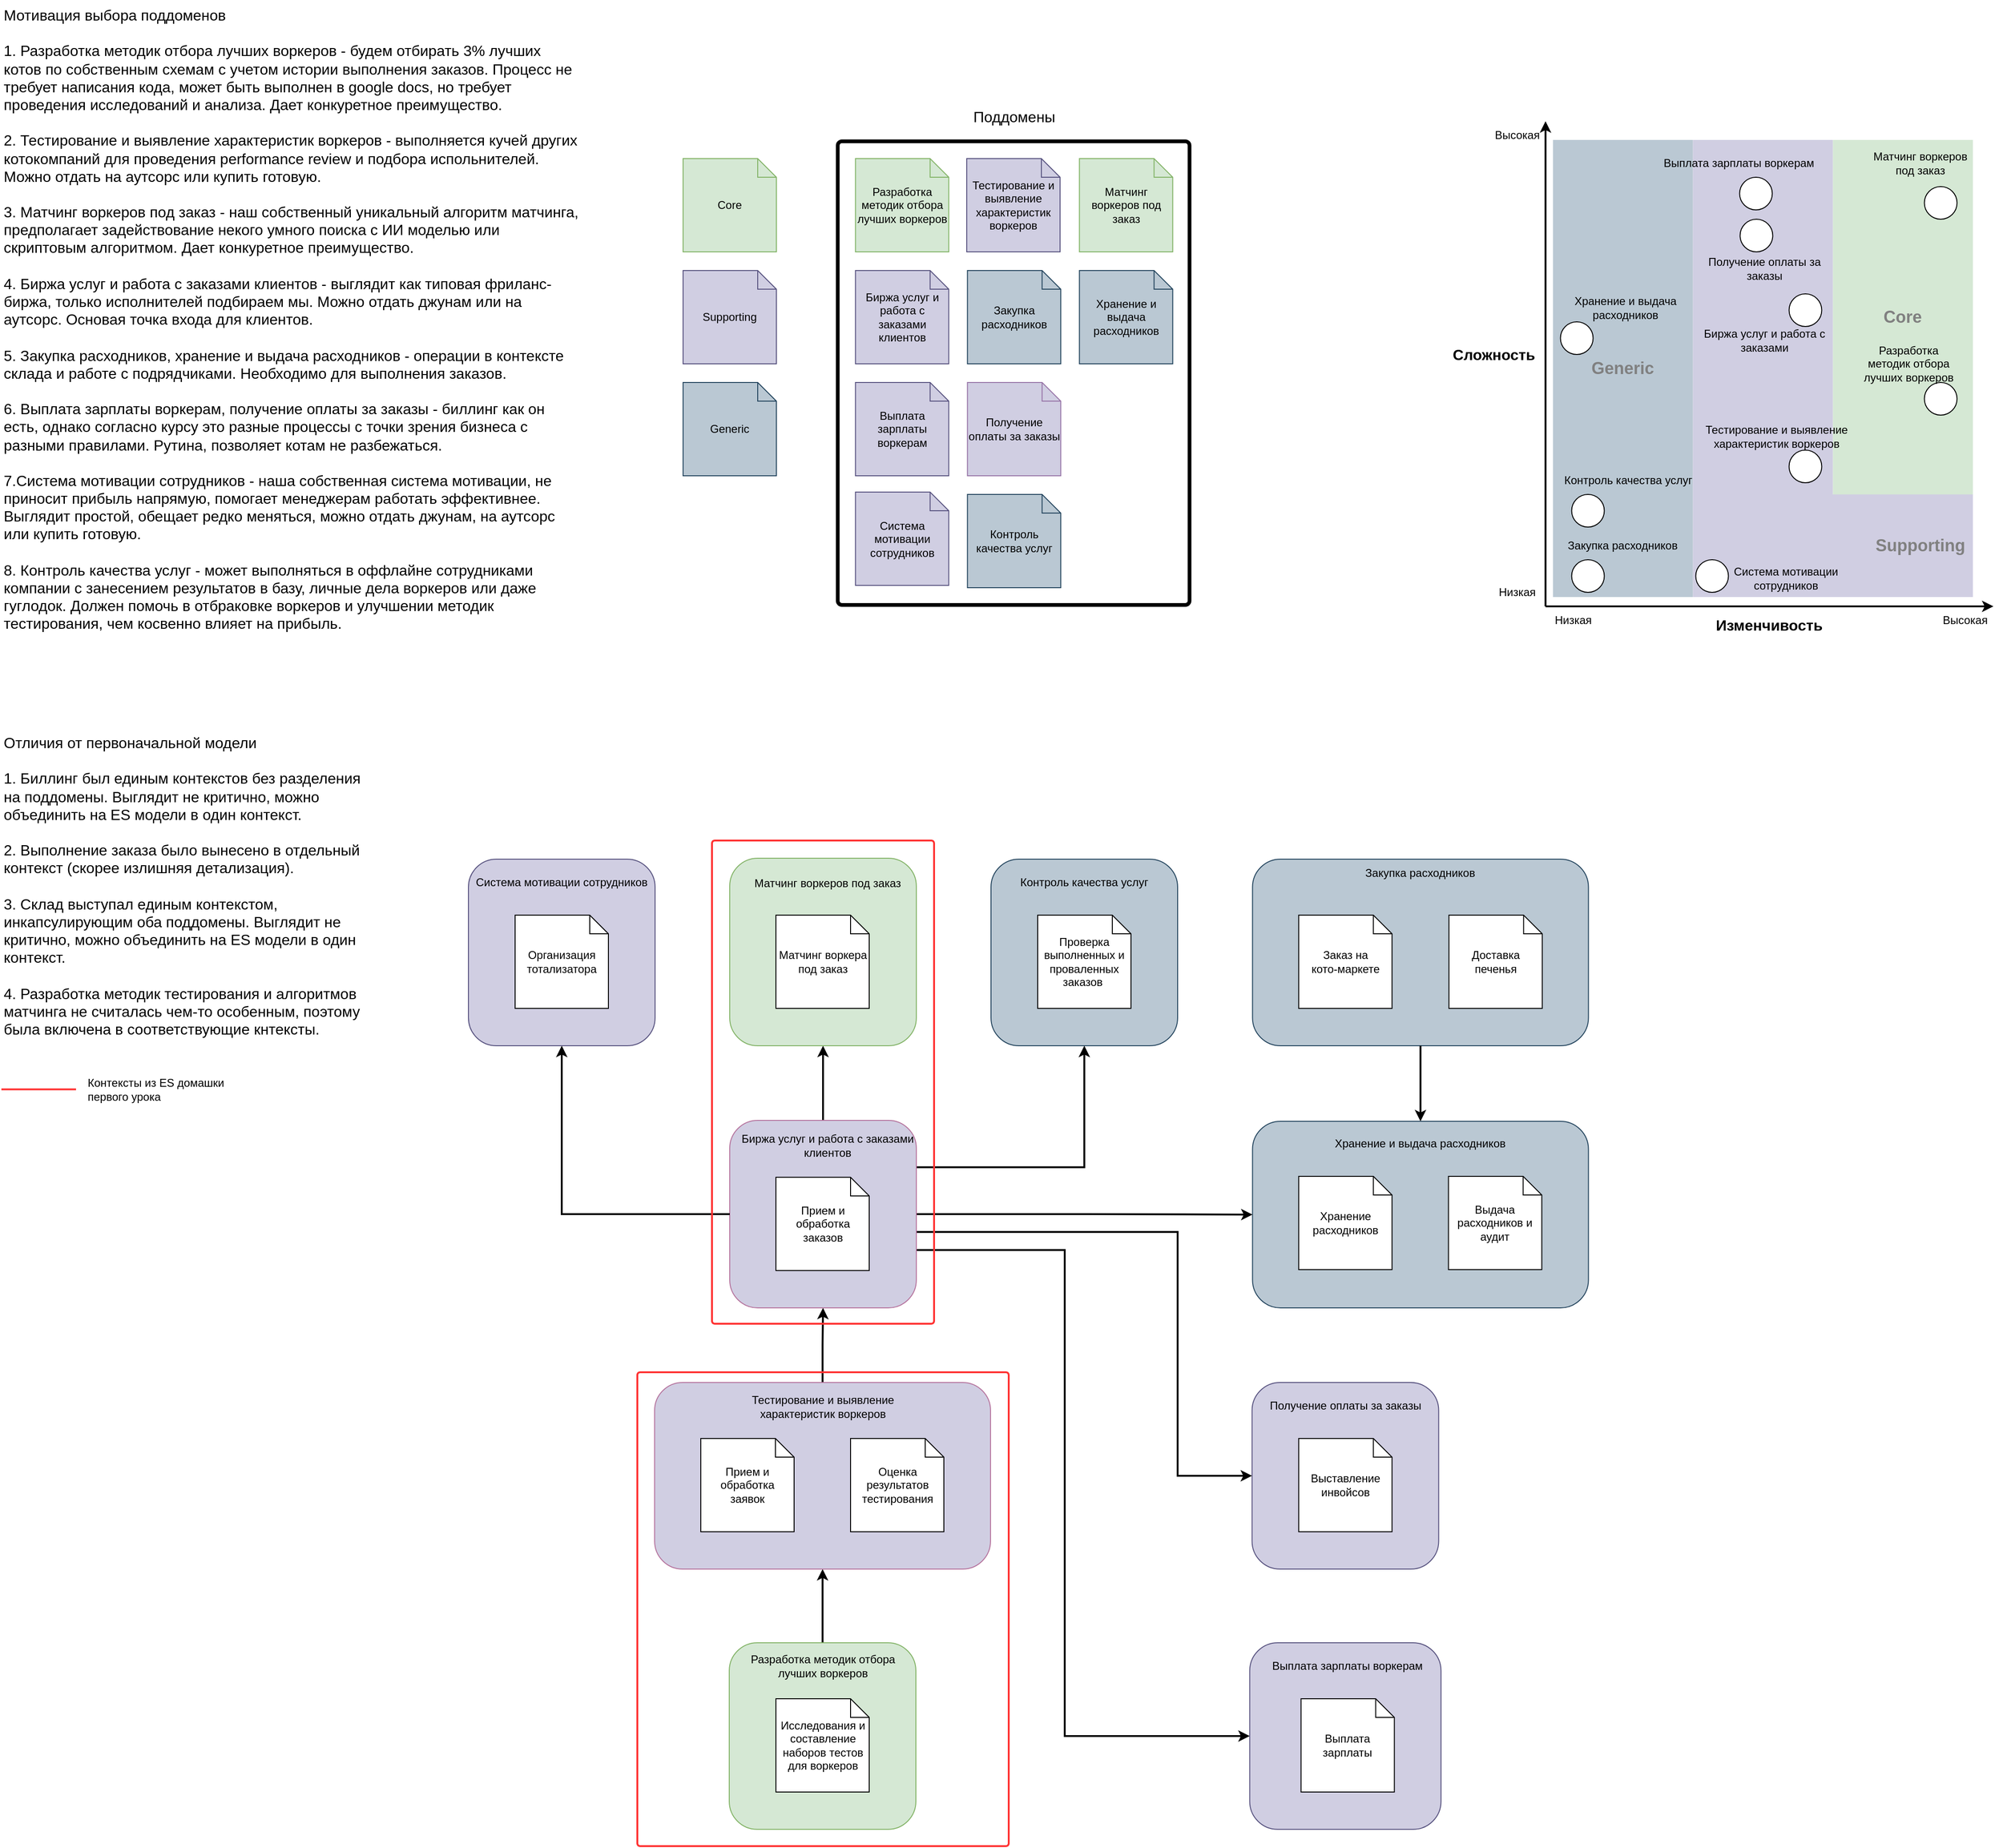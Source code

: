 <mxfile version="21.2.8" type="device">
  <diagram name="Страница 1" id="koVgPimv0VE1TFkT0X7F">
    <mxGraphModel dx="142" dy="805" grid="1" gridSize="10" guides="1" tooltips="1" connect="1" arrows="1" fold="1" page="1" pageScale="1" pageWidth="827" pageHeight="1169" math="0" shadow="0">
      <root>
        <mxCell id="0" />
        <mxCell id="1" parent="0" />
        <mxCell id="43l0I3eRNdwmV9ZVuamb-2" value="Разработка методик отбора лучших воркеров" style="shape=note;size=20;whiteSpace=wrap;html=1;fillColor=#d5e8d4;strokeColor=#82b366;" parent="1" vertex="1">
          <mxGeometry x="1774.75" y="210" width="100" height="100" as="geometry" />
        </mxCell>
        <mxCell id="43l0I3eRNdwmV9ZVuamb-3" value="Матчинг воркеров под заказ" style="shape=note;size=20;whiteSpace=wrap;html=1;fillColor=#d5e8d4;strokeColor=#82b366;" parent="1" vertex="1">
          <mxGeometry x="2014.75" y="210" width="100" height="100" as="geometry" />
        </mxCell>
        <mxCell id="43l0I3eRNdwmV9ZVuamb-4" value="Закупка расходников" style="shape=note;size=20;whiteSpace=wrap;html=1;fillColor=#bac8d3;strokeColor=#23445d;" parent="1" vertex="1">
          <mxGeometry x="1894.75" y="330" width="100" height="100" as="geometry" />
        </mxCell>
        <mxCell id="43l0I3eRNdwmV9ZVuamb-5" value="Хранение и выдача расходников" style="shape=note;size=20;whiteSpace=wrap;html=1;fillColor=#bac8d3;strokeColor=#23445d;" parent="1" vertex="1">
          <mxGeometry x="2014.75" y="330" width="100" height="100" as="geometry" />
        </mxCell>
        <mxCell id="43l0I3eRNdwmV9ZVuamb-7" value="Биржа услуг и работа с заказами клиентов" style="shape=note;size=20;whiteSpace=wrap;html=1;fillColor=#d0cee2;strokeColor=#56517e;" parent="1" vertex="1">
          <mxGeometry x="1774.75" y="330" width="100" height="100" as="geometry" />
        </mxCell>
        <mxCell id="43l0I3eRNdwmV9ZVuamb-8" value="Выплата зарплаты воркерам" style="shape=note;size=20;whiteSpace=wrap;html=1;fillColor=#d0cee2;strokeColor=#56517e;" parent="1" vertex="1">
          <mxGeometry x="1774.75" y="450" width="100" height="100" as="geometry" />
        </mxCell>
        <mxCell id="43l0I3eRNdwmV9ZVuamb-9" value="Получение оплаты за заказы" style="shape=note;size=20;whiteSpace=wrap;html=1;fillColor=#D0CEE2;strokeColor=#9673a6;" parent="1" vertex="1">
          <mxGeometry x="1894.75" y="450" width="100" height="100" as="geometry" />
        </mxCell>
        <mxCell id="43l0I3eRNdwmV9ZVuamb-10" value="Поддомены" style="text;html=1;strokeColor=none;fillColor=none;align=center;verticalAlign=middle;whiteSpace=wrap;rounded=0;fontSize=16;" parent="1" vertex="1">
          <mxGeometry x="1894.5" y="150" width="99.5" height="30" as="geometry" />
        </mxCell>
        <mxCell id="43l0I3eRNdwmV9ZVuamb-11" value="" style="endArrow=classic;html=1;rounded=0;strokeWidth=2;" parent="1" edge="1">
          <mxGeometry width="50" height="50" relative="1" as="geometry">
            <mxPoint x="2514.25" y="690" as="sourcePoint" />
            <mxPoint x="2514.25" y="170" as="targetPoint" />
          </mxGeometry>
        </mxCell>
        <mxCell id="43l0I3eRNdwmV9ZVuamb-12" value="" style="endArrow=classic;html=1;rounded=0;strokeWidth=2;" parent="1" edge="1">
          <mxGeometry width="50" height="50" relative="1" as="geometry">
            <mxPoint x="2514.25" y="690" as="sourcePoint" />
            <mxPoint x="2994.25" y="690" as="targetPoint" />
          </mxGeometry>
        </mxCell>
        <mxCell id="43l0I3eRNdwmV9ZVuamb-13" value="Высокая" style="text;html=1;strokeColor=none;fillColor=none;align=center;verticalAlign=middle;whiteSpace=wrap;rounded=0;" parent="1" vertex="1">
          <mxGeometry x="2454.25" y="170" width="60" height="30" as="geometry" />
        </mxCell>
        <mxCell id="43l0I3eRNdwmV9ZVuamb-14" value="Высокая" style="text;html=1;strokeColor=none;fillColor=none;align=center;verticalAlign=middle;whiteSpace=wrap;rounded=0;" parent="1" vertex="1">
          <mxGeometry x="2934.25" y="690" width="60" height="30" as="geometry" />
        </mxCell>
        <mxCell id="43l0I3eRNdwmV9ZVuamb-15" value="Низкая" style="text;html=1;strokeColor=none;fillColor=none;align=center;verticalAlign=middle;whiteSpace=wrap;rounded=0;" parent="1" vertex="1">
          <mxGeometry x="2514.25" y="690" width="60" height="30" as="geometry" />
        </mxCell>
        <mxCell id="43l0I3eRNdwmV9ZVuamb-16" value="Низкая" style="text;html=1;strokeColor=none;fillColor=none;align=center;verticalAlign=middle;whiteSpace=wrap;rounded=0;" parent="1" vertex="1">
          <mxGeometry x="2454.25" y="660" width="60" height="30" as="geometry" />
        </mxCell>
        <mxCell id="43l0I3eRNdwmV9ZVuamb-17" value="Сложность" style="text;html=1;strokeColor=none;fillColor=none;align=center;verticalAlign=middle;whiteSpace=wrap;rounded=0;fontSize=16;fontStyle=1" parent="1" vertex="1">
          <mxGeometry x="2404.25" y="400" width="110" height="40" as="geometry" />
        </mxCell>
        <mxCell id="43l0I3eRNdwmV9ZVuamb-18" value="Изменчивость" style="text;html=1;strokeColor=none;fillColor=none;align=center;verticalAlign=middle;whiteSpace=wrap;rounded=0;fontSize=16;fontStyle=1" parent="1" vertex="1">
          <mxGeometry x="2694.25" y="690" width="120" height="40" as="geometry" />
        </mxCell>
        <mxCell id="43l0I3eRNdwmV9ZVuamb-19" value="Generic" style="rounded=0;whiteSpace=wrap;html=1;fillColor=#bac8d3;strokeColor=none;fontSize=18;fontColor=#808080;fontStyle=1" parent="1" vertex="1">
          <mxGeometry x="2522.25" y="190" width="150" height="490" as="geometry" />
        </mxCell>
        <mxCell id="43l0I3eRNdwmV9ZVuamb-20" value="" style="shape=corner;whiteSpace=wrap;html=1;direction=north;dx=110;dy=150;fillColor=#d0cee2;strokeColor=none;align=center;" parent="1" vertex="1">
          <mxGeometry x="2672.25" y="190" width="300" height="490" as="geometry" />
        </mxCell>
        <mxCell id="43l0I3eRNdwmV9ZVuamb-21" value="Supporting" style="text;html=1;strokeColor=none;fillColor=none;align=center;verticalAlign=middle;whiteSpace=wrap;rounded=0;fontStyle=1;fontColor=#808080;fontSize=18;" parent="1" vertex="1">
          <mxGeometry x="2886.25" y="610" width="60" height="30" as="geometry" />
        </mxCell>
        <mxCell id="43l0I3eRNdwmV9ZVuamb-22" value="Core" style="rounded=0;whiteSpace=wrap;html=1;fillColor=#d5e8d4;strokeColor=none;fontSize=18;fontColor=#808080;fontStyle=1" parent="1" vertex="1">
          <mxGeometry x="2822.25" y="190" width="150" height="380" as="geometry" />
        </mxCell>
        <mxCell id="43l0I3eRNdwmV9ZVuamb-23" value="" style="verticalLabelPosition=bottom;verticalAlign=top;html=1;shape=mxgraph.basic.rounded_frame;dx=3;whiteSpace=wrap;strokeColor=#000000;fillColor=#000000;" parent="1" vertex="1">
          <mxGeometry x="1754.25" y="190" width="380" height="500" as="geometry" />
        </mxCell>
        <mxCell id="43l0I3eRNdwmV9ZVuamb-24" value="Тестирование и выявление характеристик воркеров" style="shape=note;size=20;whiteSpace=wrap;html=1;fillColor=#d0cee2;strokeColor=#56517e;" parent="1" vertex="1">
          <mxGeometry x="1894" y="210" width="100" height="100" as="geometry" />
        </mxCell>
        <mxCell id="43l0I3eRNdwmV9ZVuamb-25" value="Core" style="shape=note;size=20;whiteSpace=wrap;html=1;fillColor=#d5e8d4;strokeColor=#82b366;" parent="1" vertex="1">
          <mxGeometry x="1590" y="210" width="100" height="100" as="geometry" />
        </mxCell>
        <mxCell id="43l0I3eRNdwmV9ZVuamb-26" value="Supporting" style="shape=note;size=20;whiteSpace=wrap;html=1;fillColor=#d0cee2;strokeColor=#56517e;" parent="1" vertex="1">
          <mxGeometry x="1590" y="330" width="100" height="100" as="geometry" />
        </mxCell>
        <mxCell id="43l0I3eRNdwmV9ZVuamb-27" value="Generic" style="shape=note;size=20;whiteSpace=wrap;html=1;fillColor=#bac8d3;strokeColor=#23445d;" parent="1" vertex="1">
          <mxGeometry x="1590" y="450" width="100" height="100" as="geometry" />
        </mxCell>
        <mxCell id="43l0I3eRNdwmV9ZVuamb-28" value="" style="ellipse;whiteSpace=wrap;html=1;aspect=fixed;" parent="1" vertex="1">
          <mxGeometry x="2920.25" y="240" width="35" height="35" as="geometry" />
        </mxCell>
        <mxCell id="43l0I3eRNdwmV9ZVuamb-29" value="Матчинг воркеров под заказ" style="text;html=1;strokeColor=none;fillColor=none;align=center;verticalAlign=middle;whiteSpace=wrap;rounded=0;" parent="1" vertex="1">
          <mxGeometry x="2860.25" y="200" width="112" height="30" as="geometry" />
        </mxCell>
        <mxCell id="43l0I3eRNdwmV9ZVuamb-30" value="" style="ellipse;whiteSpace=wrap;html=1;aspect=fixed;" parent="1" vertex="1">
          <mxGeometry x="2920.25" y="450" width="35" height="35" as="geometry" />
        </mxCell>
        <mxCell id="43l0I3eRNdwmV9ZVuamb-31" value="Разработка методик отбора лучших воркеров" style="text;html=1;strokeColor=none;fillColor=none;align=center;verticalAlign=middle;whiteSpace=wrap;rounded=0;" parent="1" vertex="1">
          <mxGeometry x="2852.25" y="415" width="103" height="30" as="geometry" />
        </mxCell>
        <mxCell id="43l0I3eRNdwmV9ZVuamb-32" value="" style="ellipse;whiteSpace=wrap;html=1;aspect=fixed;" parent="1" vertex="1">
          <mxGeometry x="2542.25" y="640" width="35" height="35" as="geometry" />
        </mxCell>
        <mxCell id="43l0I3eRNdwmV9ZVuamb-33" value="" style="ellipse;whiteSpace=wrap;html=1;aspect=fixed;" parent="1" vertex="1">
          <mxGeometry x="2530.25" y="385" width="35" height="35" as="geometry" />
        </mxCell>
        <mxCell id="43l0I3eRNdwmV9ZVuamb-34" value="Закупка расходников" style="text;html=1;strokeColor=none;fillColor=none;align=center;verticalAlign=middle;whiteSpace=wrap;rounded=0;" parent="1" vertex="1">
          <mxGeometry x="2532.25" y="610" width="130" height="30" as="geometry" />
        </mxCell>
        <mxCell id="43l0I3eRNdwmV9ZVuamb-35" value="Хранение и выдача расходников" style="text;html=1;strokeColor=none;fillColor=none;align=center;verticalAlign=middle;whiteSpace=wrap;rounded=0;" parent="1" vertex="1">
          <mxGeometry x="2530.25" y="355" width="140" height="30" as="geometry" />
        </mxCell>
        <mxCell id="43l0I3eRNdwmV9ZVuamb-38" value="" style="ellipse;whiteSpace=wrap;html=1;aspect=fixed;" parent="1" vertex="1">
          <mxGeometry x="2775.25" y="522.5" width="35" height="35" as="geometry" />
        </mxCell>
        <mxCell id="43l0I3eRNdwmV9ZVuamb-39" value="Тестирование и выявление характеристик воркеров" style="text;html=1;strokeColor=none;fillColor=none;align=center;verticalAlign=middle;whiteSpace=wrap;rounded=0;" parent="1" vertex="1">
          <mxGeometry x="2681.25" y="492.5" width="162" height="30" as="geometry" />
        </mxCell>
        <mxCell id="43l0I3eRNdwmV9ZVuamb-40" value="" style="ellipse;whiteSpace=wrap;html=1;aspect=fixed;" parent="1" vertex="1">
          <mxGeometry x="2775.25" y="355" width="35" height="35" as="geometry" />
        </mxCell>
        <mxCell id="43l0I3eRNdwmV9ZVuamb-41" value="Биржа услуг и работа с заказами" style="text;html=1;strokeColor=none;fillColor=none;align=center;verticalAlign=middle;whiteSpace=wrap;rounded=0;" parent="1" vertex="1">
          <mxGeometry x="2667.5" y="390" width="162" height="30" as="geometry" />
        </mxCell>
        <mxCell id="43l0I3eRNdwmV9ZVuamb-42" value="" style="ellipse;whiteSpace=wrap;html=1;aspect=fixed;" parent="1" vertex="1">
          <mxGeometry x="2722.25" y="230" width="35" height="35" as="geometry" />
        </mxCell>
        <mxCell id="43l0I3eRNdwmV9ZVuamb-43" value="Выплата зарплаты воркерам" style="text;html=1;strokeColor=none;fillColor=none;align=center;verticalAlign=middle;whiteSpace=wrap;rounded=0;" parent="1" vertex="1">
          <mxGeometry x="2633.25" y="200" width="177" height="30" as="geometry" />
        </mxCell>
        <mxCell id="43l0I3eRNdwmV9ZVuamb-44" value="" style="ellipse;whiteSpace=wrap;html=1;aspect=fixed;" parent="1" vertex="1">
          <mxGeometry x="2722.75" y="275" width="35" height="35" as="geometry" />
        </mxCell>
        <mxCell id="43l0I3eRNdwmV9ZVuamb-45" value="Получение оплаты за заказы" style="text;html=1;strokeColor=none;fillColor=none;align=center;verticalAlign=middle;whiteSpace=wrap;rounded=0;" parent="1" vertex="1">
          <mxGeometry x="2674.75" y="310" width="147.5" height="35" as="geometry" />
        </mxCell>
        <mxCell id="43l0I3eRNdwmV9ZVuamb-46" value="Система мотивации сотрудников" style="shape=note;size=20;whiteSpace=wrap;html=1;fillColor=#d0cee2;strokeColor=#56517e;" parent="1" vertex="1">
          <mxGeometry x="1774.75" y="567.5" width="100" height="100" as="geometry" />
        </mxCell>
        <mxCell id="43l0I3eRNdwmV9ZVuamb-47" value="" style="ellipse;whiteSpace=wrap;html=1;aspect=fixed;" parent="1" vertex="1">
          <mxGeometry x="2675.25" y="640" width="35" height="35" as="geometry" />
        </mxCell>
        <mxCell id="43l0I3eRNdwmV9ZVuamb-48" value="Система мотивации сотрудников" style="text;html=1;strokeColor=none;fillColor=none;align=center;verticalAlign=middle;whiteSpace=wrap;rounded=0;" parent="1" vertex="1">
          <mxGeometry x="2701.75" y="645" width="140" height="30" as="geometry" />
        </mxCell>
        <mxCell id="43l0I3eRNdwmV9ZVuamb-50" value="Контроль качества услуг" style="shape=note;size=20;whiteSpace=wrap;html=1;fillColor=#bac8d3;strokeColor=#23445d;" parent="1" vertex="1">
          <mxGeometry x="1894.75" y="570" width="100" height="100" as="geometry" />
        </mxCell>
        <mxCell id="43l0I3eRNdwmV9ZVuamb-51" value="" style="ellipse;whiteSpace=wrap;html=1;aspect=fixed;" parent="1" vertex="1">
          <mxGeometry x="2542.25" y="570" width="35" height="35" as="geometry" />
        </mxCell>
        <mxCell id="43l0I3eRNdwmV9ZVuamb-52" value="Контроль качества услуг" style="text;html=1;strokeColor=none;fillColor=none;align=center;verticalAlign=middle;whiteSpace=wrap;rounded=0;" parent="1" vertex="1">
          <mxGeometry x="2522.25" y="540" width="162" height="30" as="geometry" />
        </mxCell>
        <mxCell id="43l0I3eRNdwmV9ZVuamb-54" value="" style="rounded=1;whiteSpace=wrap;html=1;fillColor=#bac8d3;strokeColor=#23445d;" parent="1" vertex="1">
          <mxGeometry x="2200.25" y="961" width="360" height="200" as="geometry" />
        </mxCell>
        <mxCell id="43l0I3eRNdwmV9ZVuamb-55" value="Заказ на &lt;br&gt;кото-маркете" style="shape=note;size=20;whiteSpace=wrap;html=1;" parent="1" vertex="1">
          <mxGeometry x="2249.75" y="1021" width="100" height="100" as="geometry" />
        </mxCell>
        <mxCell id="43l0I3eRNdwmV9ZVuamb-98" style="edgeStyle=orthogonalEdgeStyle;rounded=0;orthogonalLoop=1;jettySize=auto;html=1;exitX=0.5;exitY=0;exitDx=0;exitDy=0;entryX=0.5;entryY=1;entryDx=0;entryDy=0;endArrow=none;endFill=0;strokeWidth=2;startArrow=classic;startFill=1;" parent="1" source="43l0I3eRNdwmV9ZVuamb-56" target="43l0I3eRNdwmV9ZVuamb-54" edge="1">
          <mxGeometry relative="1" as="geometry" />
        </mxCell>
        <mxCell id="43l0I3eRNdwmV9ZVuamb-56" value="" style="rounded=1;whiteSpace=wrap;html=1;fillColor=#bac8d3;strokeColor=#23445d;" parent="1" vertex="1">
          <mxGeometry x="2200.25" y="1242" width="360" height="200" as="geometry" />
        </mxCell>
        <mxCell id="43l0I3eRNdwmV9ZVuamb-59" value="Закупка расходников" style="text;html=1;strokeColor=none;fillColor=none;align=center;verticalAlign=middle;whiteSpace=wrap;rounded=0;" parent="1" vertex="1">
          <mxGeometry x="2305.25" y="961" width="150" height="30" as="geometry" />
        </mxCell>
        <mxCell id="43l0I3eRNdwmV9ZVuamb-60" value="Доставка печенья" style="shape=note;size=20;whiteSpace=wrap;html=1;" parent="1" vertex="1">
          <mxGeometry x="2410.75" y="1021" width="100" height="100" as="geometry" />
        </mxCell>
        <mxCell id="43l0I3eRNdwmV9ZVuamb-61" value="Хранение и выдача расходников" style="text;html=1;strokeColor=none;fillColor=none;align=center;verticalAlign=middle;whiteSpace=wrap;rounded=0;" parent="1" vertex="1">
          <mxGeometry x="2285.25" y="1251" width="190" height="30" as="geometry" />
        </mxCell>
        <mxCell id="43l0I3eRNdwmV9ZVuamb-62" value="Хранение расходников" style="shape=note;size=20;whiteSpace=wrap;html=1;" parent="1" vertex="1">
          <mxGeometry x="2249.75" y="1301" width="100" height="100" as="geometry" />
        </mxCell>
        <mxCell id="43l0I3eRNdwmV9ZVuamb-63" value="Выдача расходников и аудит" style="shape=note;size=20;whiteSpace=wrap;html=1;" parent="1" vertex="1">
          <mxGeometry x="2410.25" y="1301" width="100" height="100" as="geometry" />
        </mxCell>
        <mxCell id="43l0I3eRNdwmV9ZVuamb-64" value="" style="rounded=1;whiteSpace=wrap;html=1;fillColor=#d0cee2;strokeColor=#56517e;" parent="1" vertex="1">
          <mxGeometry x="2199.75" y="1522" width="200" height="200" as="geometry" />
        </mxCell>
        <mxCell id="43l0I3eRNdwmV9ZVuamb-65" value="Выставление инвойсов" style="shape=note;size=20;whiteSpace=wrap;html=1;" parent="1" vertex="1">
          <mxGeometry x="2249.75" y="1582" width="100" height="100" as="geometry" />
        </mxCell>
        <mxCell id="43l0I3eRNdwmV9ZVuamb-66" value="Получение оплаты за заказы" style="text;html=1;strokeColor=none;fillColor=none;align=center;verticalAlign=middle;whiteSpace=wrap;rounded=0;" parent="1" vertex="1">
          <mxGeometry x="2204.75" y="1532" width="190" height="30" as="geometry" />
        </mxCell>
        <mxCell id="43l0I3eRNdwmV9ZVuamb-67" value="" style="rounded=1;whiteSpace=wrap;html=1;fillColor=#d0cee2;strokeColor=#56517e;" parent="1" vertex="1">
          <mxGeometry x="2197.25" y="1801" width="205" height="200" as="geometry" />
        </mxCell>
        <mxCell id="43l0I3eRNdwmV9ZVuamb-68" value="Выплата зарплаты" style="shape=note;size=20;whiteSpace=wrap;html=1;" parent="1" vertex="1">
          <mxGeometry x="2252.25" y="1861" width="100" height="100" as="geometry" />
        </mxCell>
        <mxCell id="43l0I3eRNdwmV9ZVuamb-69" value="Выплата зарплаты воркерам" style="text;html=1;strokeColor=none;fillColor=none;align=center;verticalAlign=middle;whiteSpace=wrap;rounded=0;" parent="1" vertex="1">
          <mxGeometry x="2207.25" y="1811" width="190" height="30" as="geometry" />
        </mxCell>
        <mxCell id="43l0I3eRNdwmV9ZVuamb-95" style="edgeStyle=orthogonalEdgeStyle;rounded=0;orthogonalLoop=1;jettySize=auto;html=1;exitX=0.5;exitY=0;exitDx=0;exitDy=0;entryX=0.5;entryY=1;entryDx=0;entryDy=0;endArrow=classic;endFill=1;strokeWidth=2;" parent="1" source="43l0I3eRNdwmV9ZVuamb-70" target="43l0I3eRNdwmV9ZVuamb-80" edge="1">
          <mxGeometry relative="1" as="geometry" />
        </mxCell>
        <mxCell id="43l0I3eRNdwmV9ZVuamb-70" value="" style="rounded=1;whiteSpace=wrap;html=1;fillColor=#d5e8d4;strokeColor=#82b366;" parent="1" vertex="1">
          <mxGeometry x="1639.5" y="1801" width="200" height="200" as="geometry" />
        </mxCell>
        <mxCell id="43l0I3eRNdwmV9ZVuamb-71" value="Исследования и составление наборов тестов для воркеров" style="shape=note;size=20;whiteSpace=wrap;html=1;" parent="1" vertex="1">
          <mxGeometry x="1689.5" y="1861" width="100" height="100" as="geometry" />
        </mxCell>
        <mxCell id="43l0I3eRNdwmV9ZVuamb-72" value="Разработка методик отбора лучших воркеров" style="text;html=1;strokeColor=none;fillColor=none;align=center;verticalAlign=middle;whiteSpace=wrap;rounded=0;" parent="1" vertex="1">
          <mxGeometry x="1644.5" y="1811" width="190" height="30" as="geometry" />
        </mxCell>
        <mxCell id="43l0I3eRNdwmV9ZVuamb-73" value="" style="rounded=1;whiteSpace=wrap;html=1;fillColor=#bac8d3;strokeColor=#23445d;" parent="1" vertex="1">
          <mxGeometry x="1920" y="961" width="200" height="200" as="geometry" />
        </mxCell>
        <mxCell id="43l0I3eRNdwmV9ZVuamb-74" value="Проверка выполненных и проваленных заказов&amp;nbsp;" style="shape=note;size=20;whiteSpace=wrap;html=1;" parent="1" vertex="1">
          <mxGeometry x="1970" y="1021" width="100" height="100" as="geometry" />
        </mxCell>
        <mxCell id="43l0I3eRNdwmV9ZVuamb-75" value="Контроль качества услуг" style="text;html=1;strokeColor=none;fillColor=none;align=center;verticalAlign=middle;whiteSpace=wrap;rounded=0;" parent="1" vertex="1">
          <mxGeometry x="1925" y="971" width="190" height="30" as="geometry" />
        </mxCell>
        <mxCell id="43l0I3eRNdwmV9ZVuamb-96" style="edgeStyle=orthogonalEdgeStyle;rounded=0;orthogonalLoop=1;jettySize=auto;html=1;exitX=0.5;exitY=0;exitDx=0;exitDy=0;entryX=0.5;entryY=1;entryDx=0;entryDy=0;endArrow=classic;endFill=1;strokeWidth=2;" parent="1" source="43l0I3eRNdwmV9ZVuamb-80" target="43l0I3eRNdwmV9ZVuamb-85" edge="1">
          <mxGeometry relative="1" as="geometry" />
        </mxCell>
        <mxCell id="43l0I3eRNdwmV9ZVuamb-80" value="" style="rounded=1;whiteSpace=wrap;html=1;fillColor=#D0CEE2;strokeColor=#B5739D;" parent="1" vertex="1">
          <mxGeometry x="1559.5" y="1522" width="360" height="200" as="geometry" />
        </mxCell>
        <mxCell id="43l0I3eRNdwmV9ZVuamb-81" value="Тестирование и выявление характеристик воркеров" style="text;html=1;strokeColor=none;fillColor=none;align=center;verticalAlign=middle;whiteSpace=wrap;rounded=0;" parent="1" vertex="1">
          <mxGeometry x="1644.5" y="1533" width="190" height="30" as="geometry" />
        </mxCell>
        <mxCell id="43l0I3eRNdwmV9ZVuamb-82" value="Прием и обработка заявок" style="shape=note;size=20;whiteSpace=wrap;html=1;" parent="1" vertex="1">
          <mxGeometry x="1609" y="1582" width="100" height="100" as="geometry" />
        </mxCell>
        <mxCell id="43l0I3eRNdwmV9ZVuamb-83" value="Оценка результатов тестирования" style="shape=note;size=20;whiteSpace=wrap;html=1;" parent="1" vertex="1">
          <mxGeometry x="1769.5" y="1582" width="100" height="100" as="geometry" />
        </mxCell>
        <mxCell id="43l0I3eRNdwmV9ZVuamb-97" style="edgeStyle=orthogonalEdgeStyle;rounded=0;orthogonalLoop=1;jettySize=auto;html=1;exitX=1;exitY=0.5;exitDx=0;exitDy=0;endArrow=classic;endFill=1;entryX=0;entryY=0.5;entryDx=0;entryDy=0;strokeWidth=2;" parent="1" source="43l0I3eRNdwmV9ZVuamb-85" target="43l0I3eRNdwmV9ZVuamb-56" edge="1">
          <mxGeometry relative="1" as="geometry">
            <mxPoint x="2050" y="1331" as="targetPoint" />
          </mxGeometry>
        </mxCell>
        <mxCell id="43l0I3eRNdwmV9ZVuamb-101" style="edgeStyle=orthogonalEdgeStyle;rounded=0;orthogonalLoop=1;jettySize=auto;html=1;exitX=1;exitY=0.25;exitDx=0;exitDy=0;entryX=0.5;entryY=1;entryDx=0;entryDy=0;endArrow=classic;endFill=1;strokeWidth=2;" parent="1" source="43l0I3eRNdwmV9ZVuamb-85" target="43l0I3eRNdwmV9ZVuamb-73" edge="1">
          <mxGeometry relative="1" as="geometry" />
        </mxCell>
        <mxCell id="43l0I3eRNdwmV9ZVuamb-104" style="edgeStyle=orthogonalEdgeStyle;rounded=0;orthogonalLoop=1;jettySize=auto;html=1;exitX=0.999;exitY=0.595;exitDx=0;exitDy=0;entryX=0;entryY=0.5;entryDx=0;entryDy=0;endArrow=classic;endFill=1;strokeWidth=2;exitPerimeter=0;" parent="1" source="43l0I3eRNdwmV9ZVuamb-85" target="43l0I3eRNdwmV9ZVuamb-64" edge="1">
          <mxGeometry relative="1" as="geometry">
            <Array as="points">
              <mxPoint x="2120" y="1361" />
              <mxPoint x="2120" y="1622" />
            </Array>
          </mxGeometry>
        </mxCell>
        <mxCell id="43l0I3eRNdwmV9ZVuamb-105" style="edgeStyle=orthogonalEdgeStyle;rounded=0;orthogonalLoop=1;jettySize=auto;html=1;entryX=0;entryY=0.5;entryDx=0;entryDy=0;endArrow=classic;endFill=1;strokeWidth=2;" parent="1" target="43l0I3eRNdwmV9ZVuamb-67" edge="1">
          <mxGeometry relative="1" as="geometry">
            <Array as="points">
              <mxPoint x="1840" y="1380" />
              <mxPoint x="1999" y="1380" />
              <mxPoint x="1999" y="1901" />
            </Array>
            <mxPoint x="1840" y="1380" as="sourcePoint" />
          </mxGeometry>
        </mxCell>
        <mxCell id="43l0I3eRNdwmV9ZVuamb-106" style="edgeStyle=orthogonalEdgeStyle;rounded=0;orthogonalLoop=1;jettySize=auto;html=1;exitX=0.5;exitY=0;exitDx=0;exitDy=0;entryX=0.5;entryY=1;entryDx=0;entryDy=0;endArrow=classic;endFill=1;strokeWidth=2;" parent="1" source="43l0I3eRNdwmV9ZVuamb-85" target="43l0I3eRNdwmV9ZVuamb-92" edge="1">
          <mxGeometry relative="1" as="geometry" />
        </mxCell>
        <mxCell id="43l0I3eRNdwmV9ZVuamb-85" value="" style="rounded=1;whiteSpace=wrap;html=1;fillColor=#D0CEE2;strokeColor=#B5739D;" parent="1" vertex="1">
          <mxGeometry x="1640" y="1241" width="200" height="201" as="geometry" />
        </mxCell>
        <mxCell id="43l0I3eRNdwmV9ZVuamb-86" value="Биржа услуг и работа с заказами клиентов" style="text;html=1;strokeColor=none;fillColor=none;align=center;verticalAlign=middle;whiteSpace=wrap;rounded=0;" parent="1" vertex="1">
          <mxGeometry x="1650" y="1253" width="190" height="30" as="geometry" />
        </mxCell>
        <mxCell id="43l0I3eRNdwmV9ZVuamb-87" value="Прием и обработка заказов" style="shape=note;size=20;whiteSpace=wrap;html=1;" parent="1" vertex="1">
          <mxGeometry x="1689.5" y="1302" width="100" height="100" as="geometry" />
        </mxCell>
        <mxCell id="43l0I3eRNdwmV9ZVuamb-100" style="edgeStyle=orthogonalEdgeStyle;rounded=0;orthogonalLoop=1;jettySize=auto;html=1;exitX=0.5;exitY=1;exitDx=0;exitDy=0;entryX=0;entryY=0.5;entryDx=0;entryDy=0;endArrow=none;endFill=0;strokeWidth=2;startArrow=classic;startFill=1;" parent="1" source="43l0I3eRNdwmV9ZVuamb-89" target="43l0I3eRNdwmV9ZVuamb-85" edge="1">
          <mxGeometry relative="1" as="geometry" />
        </mxCell>
        <mxCell id="43l0I3eRNdwmV9ZVuamb-89" value="" style="rounded=1;whiteSpace=wrap;html=1;fillColor=#d0cee2;strokeColor=#56517e;" parent="1" vertex="1">
          <mxGeometry x="1360" y="961" width="200" height="200" as="geometry" />
        </mxCell>
        <mxCell id="43l0I3eRNdwmV9ZVuamb-90" value="Организация тотализатора" style="shape=note;size=20;whiteSpace=wrap;html=1;" parent="1" vertex="1">
          <mxGeometry x="1410" y="1021" width="100" height="100" as="geometry" />
        </mxCell>
        <mxCell id="43l0I3eRNdwmV9ZVuamb-91" value="Система мотивации сотрудников" style="text;html=1;strokeColor=none;fillColor=none;align=center;verticalAlign=middle;whiteSpace=wrap;rounded=0;" parent="1" vertex="1">
          <mxGeometry x="1365" y="971" width="190" height="30" as="geometry" />
        </mxCell>
        <mxCell id="43l0I3eRNdwmV9ZVuamb-92" value="" style="rounded=1;whiteSpace=wrap;html=1;fillColor=#d5e8d4;strokeColor=#82b366;" parent="1" vertex="1">
          <mxGeometry x="1640" y="960" width="200" height="201" as="geometry" />
        </mxCell>
        <mxCell id="43l0I3eRNdwmV9ZVuamb-93" value="Матчинг воркеров под заказ" style="text;html=1;strokeColor=none;fillColor=none;align=center;verticalAlign=middle;whiteSpace=wrap;rounded=0;" parent="1" vertex="1">
          <mxGeometry x="1650" y="972" width="190" height="30" as="geometry" />
        </mxCell>
        <mxCell id="43l0I3eRNdwmV9ZVuamb-94" value="Матчинг воркера под заказ" style="shape=note;size=20;whiteSpace=wrap;html=1;" parent="1" vertex="1">
          <mxGeometry x="1689.5" y="1021" width="100" height="100" as="geometry" />
        </mxCell>
        <mxCell id="43l0I3eRNdwmV9ZVuamb-108" value="Отличия от первоначальной модели&lt;br style=&quot;font-size: 16px;&quot;&gt;&lt;br&gt;1. Биллинг был единым контекстов без разделения на поддомены. Выглядит не критично, можно объединить на ES модели в один контекст.&lt;br&gt;&lt;br&gt;2. Выполнение заказа было вынесено в отдельный контекст (скорее излишняя детализация).&lt;br&gt;&lt;br&gt;3. Склад выступал единым контекстом, инкапсулирующим оба&amp;nbsp;поддомены. Выглядит не критично, можно объединить на ES модели в один контекст.&lt;br style=&quot;border-color: var(--border-color);&quot;&gt;&lt;br&gt;4. Разработка методик тестирования и алгоритмов матчинга не считалась чем-то особенным, поэтому была включена в соответствующие кнтексты.&lt;br&gt;" style="text;html=1;strokeColor=none;fillColor=none;align=left;verticalAlign=top;whiteSpace=wrap;rounded=0;fontSize=16;" parent="1" vertex="1">
          <mxGeometry x="859.5" y="820" width="400" height="350" as="geometry" />
        </mxCell>
        <mxCell id="43l0I3eRNdwmV9ZVuamb-111" value="" style="verticalLabelPosition=bottom;verticalAlign=top;html=1;shape=mxgraph.basic.rounded_frame;dx=2;whiteSpace=wrap;fillColor=#FF3333;strokeColor=none;" parent="1" vertex="1">
          <mxGeometry x="1540" y="1510" width="400" height="510" as="geometry" />
        </mxCell>
        <mxCell id="43l0I3eRNdwmV9ZVuamb-113" value="" style="verticalLabelPosition=bottom;verticalAlign=top;html=1;shape=mxgraph.basic.rounded_frame;dx=2;whiteSpace=wrap;fillColor=#FF3333;strokeColor=none;" parent="1" vertex="1">
          <mxGeometry x="1620" y="940" width="240" height="520" as="geometry" />
        </mxCell>
        <mxCell id="43l0I3eRNdwmV9ZVuamb-115" value="" style="endArrow=none;html=1;rounded=0;strokeColor=#FF3333;strokeWidth=2;" parent="1" edge="1">
          <mxGeometry width="50" height="50" relative="1" as="geometry">
            <mxPoint x="859.5" y="1207.74" as="sourcePoint" />
            <mxPoint x="939.5" y="1207.74" as="targetPoint" />
          </mxGeometry>
        </mxCell>
        <mxCell id="43l0I3eRNdwmV9ZVuamb-116" value="Контексты из ES домашки первого урока" style="text;html=1;strokeColor=none;fillColor=none;align=left;verticalAlign=middle;whiteSpace=wrap;rounded=0;" parent="1" vertex="1">
          <mxGeometry x="949.5" y="1194" width="170" height="28" as="geometry" />
        </mxCell>
        <mxCell id="43l0I3eRNdwmV9ZVuamb-117" value="Мотивация выбора поддоменов&lt;br&gt;&lt;br&gt;1.&amp;nbsp;Разработка методик отбора лучших воркеров - будем отбирать 3% лучших котов по собственным схемам с учетом истории выполнения заказов. Процесс не требует написания кода, может быть выполнен в google docs, но требует проведения исследований и анализа. Дает конкуретное преимущество.&lt;br&gt;&lt;br&gt;2.&amp;nbsp;Тестирование и выявление характеристик воркеров - выполняется кучей других котокомпаний для проведения performance review и подбора испольнителей. Можно отдать на аутсорс или купить готовую.&lt;br&gt;&lt;br&gt;3.&amp;nbsp;Матчинг воркеров под заказ - наш собственный уникальный алгоритм матчинга, предполагает задействование некого умного поиска с ИИ моделью или скриптовым алгоритмом. Дает конкуретное преимущество.&lt;br&gt;&lt;br&gt;4.&amp;nbsp;Биржа услуг и работа с заказами клиентов - выглядит как типовая фриланс-биржа, только исполнителей подбираем мы. Можно отдать джунам или на аутсорс. Основая точка входа для клиентов.&lt;br&gt;&lt;br&gt;5.&amp;nbsp;Закупка расходников, хранение и выдача расходников - операции в контексте склада и работе с подрядчиками. Необходимо для выполнения заказов.&lt;br&gt;&lt;br&gt;6.&amp;nbsp;Выплата зарплаты воркерам, получение оплаты за заказы - биллинг как он есть, однако согласно курсу это разные процессы с точки зрения бизнеса с разными правилами. Рутина, позволяет котам не разбежаться.&lt;br&gt;&lt;br&gt;7.Система мотивации сотрудников - наша собственная система мотивации, не приносит прибыль напрямую, помогает менеджерам работать эффективнее. Выглядит простой, обещает редко меняться, можно отдать джунам, на аутсорс или купить готовую.&lt;br&gt;&lt;br&gt;8.&amp;nbsp;Контроль качества услуг - может выполняться в оффлайне сотрудниками компании с занесением результатов в базу, личные дела воркеров или даже гуглодок. Должен помочь в отбраковке воркеров и улучшении методик тестирования, чем косвенно влияет на прибыль." style="text;html=1;strokeColor=none;fillColor=none;align=left;verticalAlign=top;whiteSpace=wrap;rounded=0;fontSize=16;" parent="1" vertex="1">
          <mxGeometry x="859.5" y="40" width="620" height="680" as="geometry" />
        </mxCell>
      </root>
    </mxGraphModel>
  </diagram>
</mxfile>
